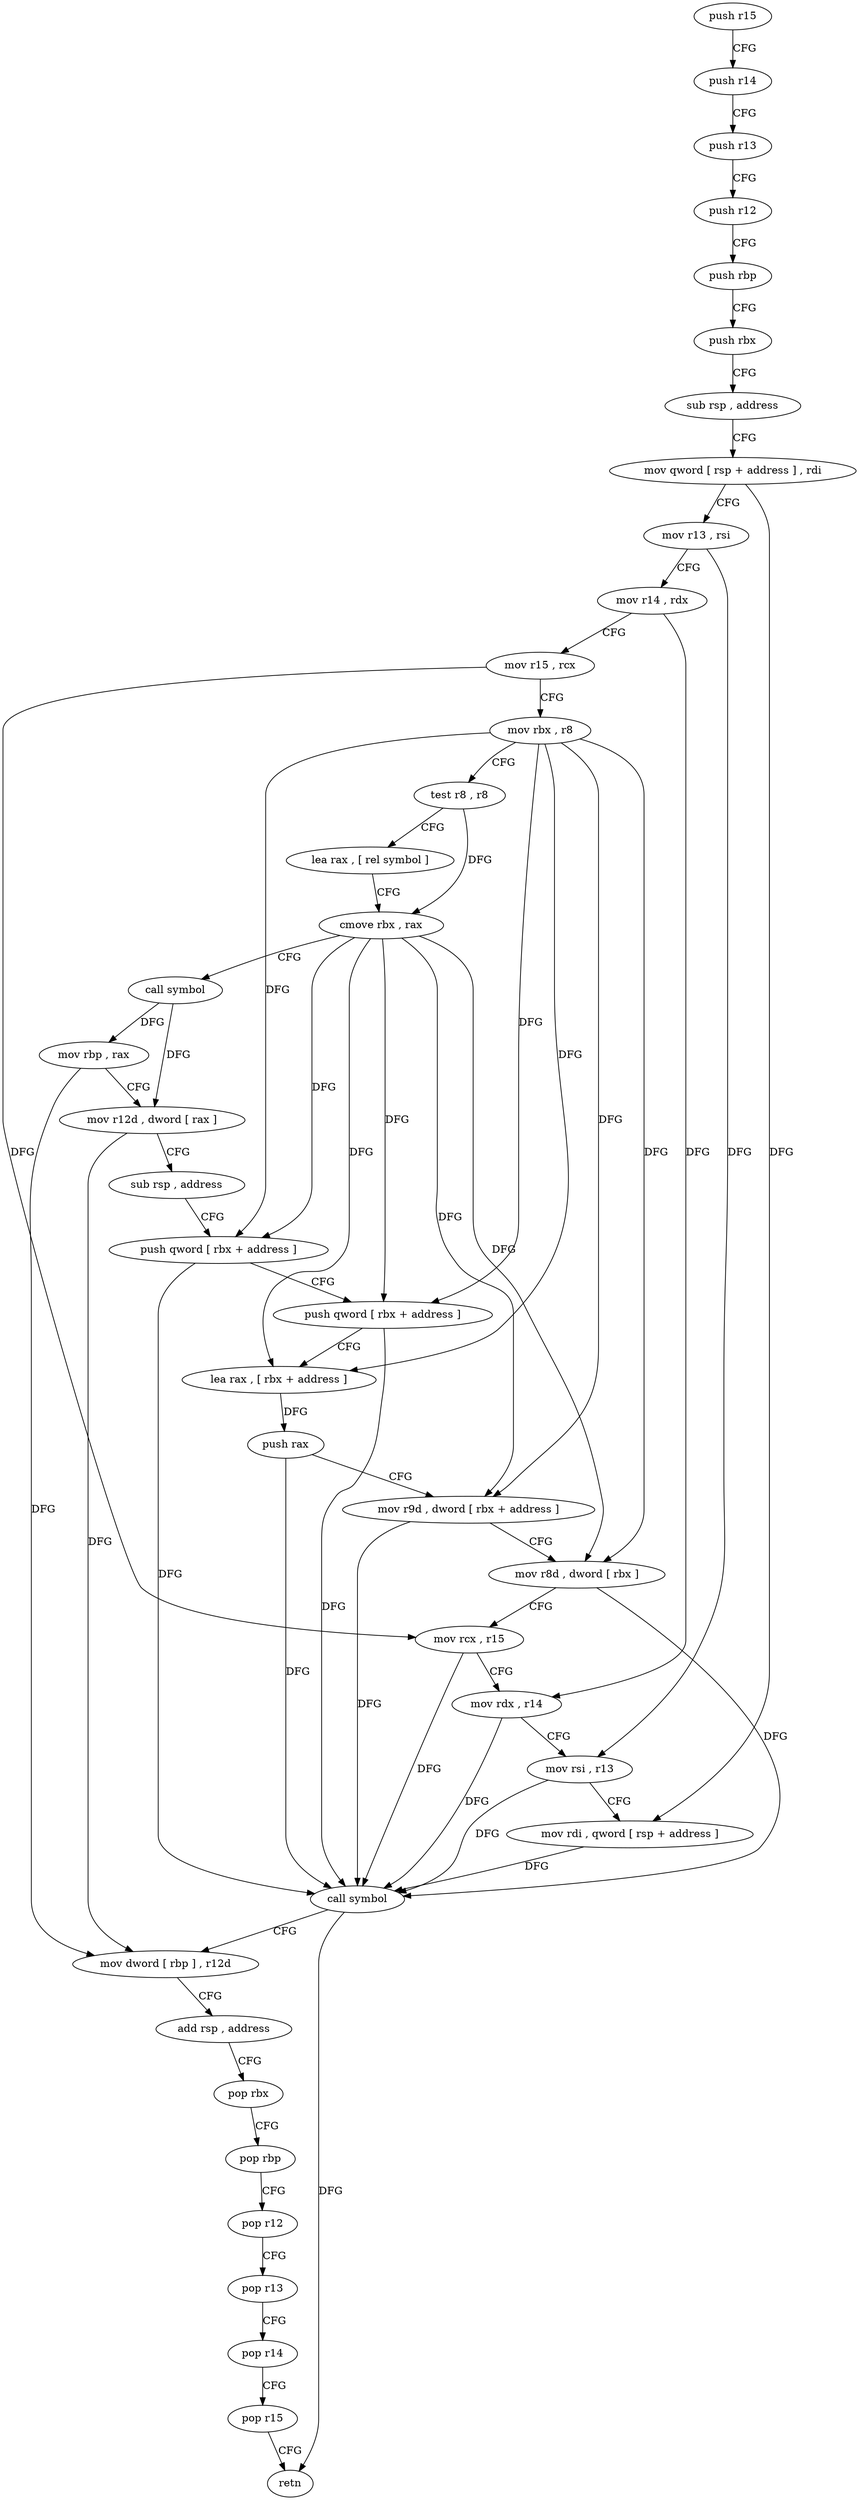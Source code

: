 digraph "func" {
"4227734" [label = "push r15" ]
"4227736" [label = "push r14" ]
"4227738" [label = "push r13" ]
"4227740" [label = "push r12" ]
"4227742" [label = "push rbp" ]
"4227743" [label = "push rbx" ]
"4227744" [label = "sub rsp , address" ]
"4227748" [label = "mov qword [ rsp + address ] , rdi" ]
"4227753" [label = "mov r13 , rsi" ]
"4227756" [label = "mov r14 , rdx" ]
"4227759" [label = "mov r15 , rcx" ]
"4227762" [label = "mov rbx , r8" ]
"4227765" [label = "test r8 , r8" ]
"4227768" [label = "lea rax , [ rel symbol ]" ]
"4227775" [label = "cmove rbx , rax" ]
"4227779" [label = "call symbol" ]
"4227784" [label = "mov rbp , rax" ]
"4227787" [label = "mov r12d , dword [ rax ]" ]
"4227790" [label = "sub rsp , address" ]
"4227794" [label = "push qword [ rbx + address ]" ]
"4227797" [label = "push qword [ rbx + address ]" ]
"4227800" [label = "lea rax , [ rbx + address ]" ]
"4227804" [label = "push rax" ]
"4227805" [label = "mov r9d , dword [ rbx + address ]" ]
"4227809" [label = "mov r8d , dword [ rbx ]" ]
"4227812" [label = "mov rcx , r15" ]
"4227815" [label = "mov rdx , r14" ]
"4227818" [label = "mov rsi , r13" ]
"4227821" [label = "mov rdi , qword [ rsp + address ]" ]
"4227826" [label = "call symbol" ]
"4227831" [label = "mov dword [ rbp ] , r12d" ]
"4227835" [label = "add rsp , address" ]
"4227839" [label = "pop rbx" ]
"4227840" [label = "pop rbp" ]
"4227841" [label = "pop r12" ]
"4227843" [label = "pop r13" ]
"4227845" [label = "pop r14" ]
"4227847" [label = "pop r15" ]
"4227849" [label = "retn" ]
"4227734" -> "4227736" [ label = "CFG" ]
"4227736" -> "4227738" [ label = "CFG" ]
"4227738" -> "4227740" [ label = "CFG" ]
"4227740" -> "4227742" [ label = "CFG" ]
"4227742" -> "4227743" [ label = "CFG" ]
"4227743" -> "4227744" [ label = "CFG" ]
"4227744" -> "4227748" [ label = "CFG" ]
"4227748" -> "4227753" [ label = "CFG" ]
"4227748" -> "4227821" [ label = "DFG" ]
"4227753" -> "4227756" [ label = "CFG" ]
"4227753" -> "4227818" [ label = "DFG" ]
"4227756" -> "4227759" [ label = "CFG" ]
"4227756" -> "4227815" [ label = "DFG" ]
"4227759" -> "4227762" [ label = "CFG" ]
"4227759" -> "4227812" [ label = "DFG" ]
"4227762" -> "4227765" [ label = "CFG" ]
"4227762" -> "4227794" [ label = "DFG" ]
"4227762" -> "4227797" [ label = "DFG" ]
"4227762" -> "4227800" [ label = "DFG" ]
"4227762" -> "4227805" [ label = "DFG" ]
"4227762" -> "4227809" [ label = "DFG" ]
"4227765" -> "4227768" [ label = "CFG" ]
"4227765" -> "4227775" [ label = "DFG" ]
"4227768" -> "4227775" [ label = "CFG" ]
"4227775" -> "4227779" [ label = "CFG" ]
"4227775" -> "4227794" [ label = "DFG" ]
"4227775" -> "4227797" [ label = "DFG" ]
"4227775" -> "4227800" [ label = "DFG" ]
"4227775" -> "4227805" [ label = "DFG" ]
"4227775" -> "4227809" [ label = "DFG" ]
"4227779" -> "4227784" [ label = "DFG" ]
"4227779" -> "4227787" [ label = "DFG" ]
"4227784" -> "4227787" [ label = "CFG" ]
"4227784" -> "4227831" [ label = "DFG" ]
"4227787" -> "4227790" [ label = "CFG" ]
"4227787" -> "4227831" [ label = "DFG" ]
"4227790" -> "4227794" [ label = "CFG" ]
"4227794" -> "4227797" [ label = "CFG" ]
"4227794" -> "4227826" [ label = "DFG" ]
"4227797" -> "4227800" [ label = "CFG" ]
"4227797" -> "4227826" [ label = "DFG" ]
"4227800" -> "4227804" [ label = "DFG" ]
"4227804" -> "4227805" [ label = "CFG" ]
"4227804" -> "4227826" [ label = "DFG" ]
"4227805" -> "4227809" [ label = "CFG" ]
"4227805" -> "4227826" [ label = "DFG" ]
"4227809" -> "4227812" [ label = "CFG" ]
"4227809" -> "4227826" [ label = "DFG" ]
"4227812" -> "4227815" [ label = "CFG" ]
"4227812" -> "4227826" [ label = "DFG" ]
"4227815" -> "4227818" [ label = "CFG" ]
"4227815" -> "4227826" [ label = "DFG" ]
"4227818" -> "4227821" [ label = "CFG" ]
"4227818" -> "4227826" [ label = "DFG" ]
"4227821" -> "4227826" [ label = "DFG" ]
"4227826" -> "4227831" [ label = "CFG" ]
"4227826" -> "4227849" [ label = "DFG" ]
"4227831" -> "4227835" [ label = "CFG" ]
"4227835" -> "4227839" [ label = "CFG" ]
"4227839" -> "4227840" [ label = "CFG" ]
"4227840" -> "4227841" [ label = "CFG" ]
"4227841" -> "4227843" [ label = "CFG" ]
"4227843" -> "4227845" [ label = "CFG" ]
"4227845" -> "4227847" [ label = "CFG" ]
"4227847" -> "4227849" [ label = "CFG" ]
}
